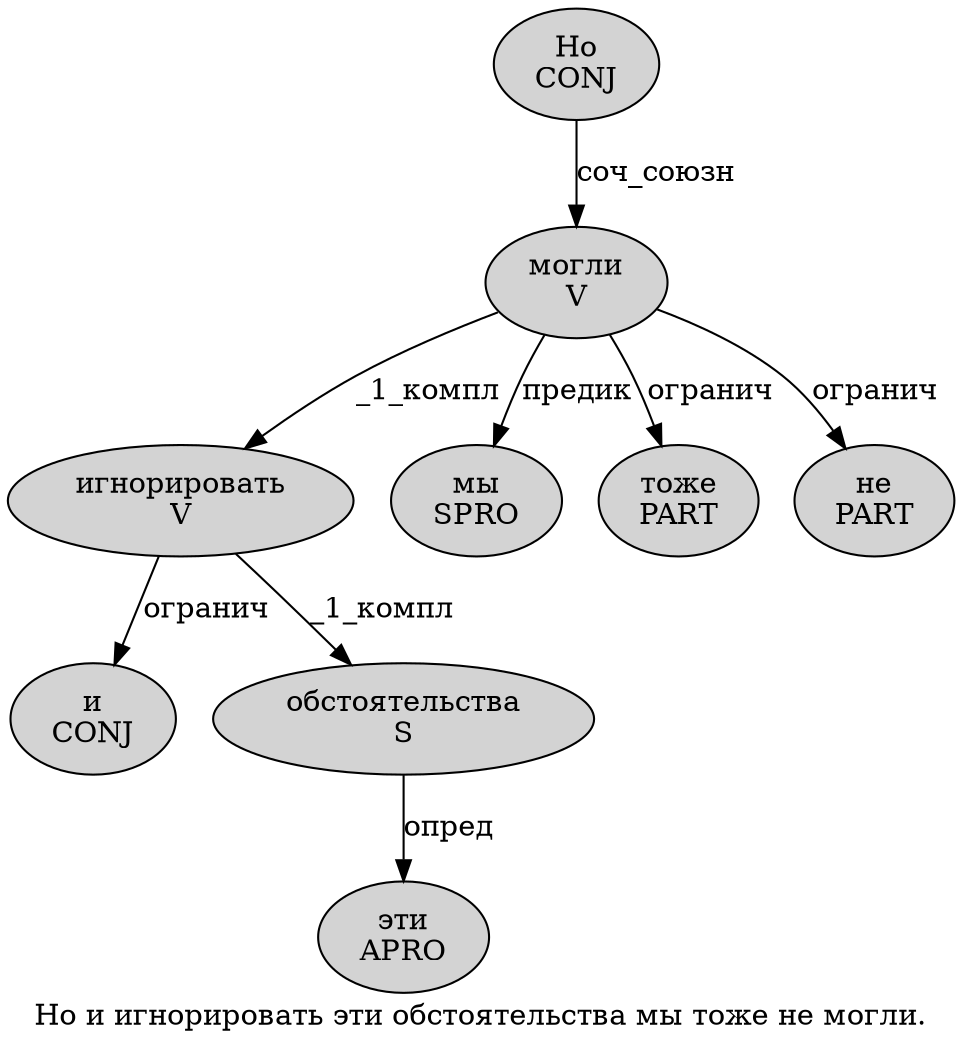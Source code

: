 digraph SENTENCE_1633 {
	graph [label="Но и игнорировать эти обстоятельства мы тоже не могли."]
	node [style=filled]
		0 [label="Но
CONJ" color="" fillcolor=lightgray penwidth=1 shape=ellipse]
		1 [label="и
CONJ" color="" fillcolor=lightgray penwidth=1 shape=ellipse]
		2 [label="игнорировать
V" color="" fillcolor=lightgray penwidth=1 shape=ellipse]
		3 [label="эти
APRO" color="" fillcolor=lightgray penwidth=1 shape=ellipse]
		4 [label="обстоятельства
S" color="" fillcolor=lightgray penwidth=1 shape=ellipse]
		5 [label="мы
SPRO" color="" fillcolor=lightgray penwidth=1 shape=ellipse]
		6 [label="тоже
PART" color="" fillcolor=lightgray penwidth=1 shape=ellipse]
		7 [label="не
PART" color="" fillcolor=lightgray penwidth=1 shape=ellipse]
		8 [label="могли
V" color="" fillcolor=lightgray penwidth=1 shape=ellipse]
			4 -> 3 [label="опред"]
			0 -> 8 [label="соч_союзн"]
			2 -> 1 [label="огранич"]
			2 -> 4 [label="_1_компл"]
			8 -> 2 [label="_1_компл"]
			8 -> 5 [label="предик"]
			8 -> 6 [label="огранич"]
			8 -> 7 [label="огранич"]
}